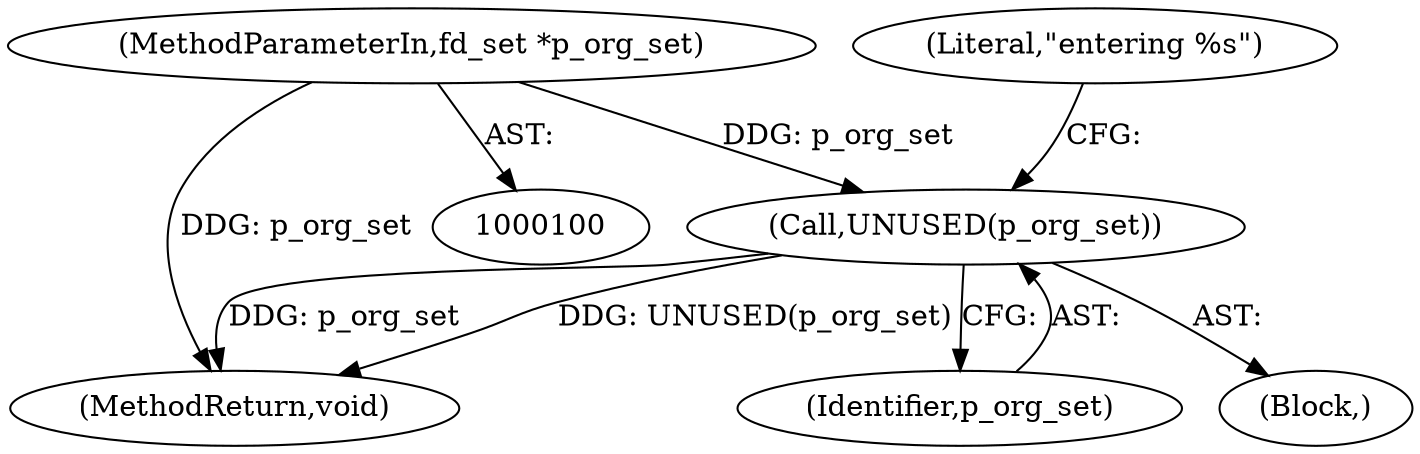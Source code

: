 digraph "0_Android_472271b153c5dc53c28beac55480a8d8434b2d5c_18@pointer" {
"1000104" [label="(Call,UNUSED(p_org_set))"];
"1000102" [label="(MethodParameterIn,fd_set *p_org_set)"];
"1000107" [label="(Literal,\"entering %s\")"];
"1000252" [label="(MethodReturn,void)"];
"1000104" [label="(Call,UNUSED(p_org_set))"];
"1000105" [label="(Identifier,p_org_set)"];
"1000103" [label="(Block,)"];
"1000102" [label="(MethodParameterIn,fd_set *p_org_set)"];
"1000104" -> "1000103"  [label="AST: "];
"1000104" -> "1000105"  [label="CFG: "];
"1000105" -> "1000104"  [label="AST: "];
"1000107" -> "1000104"  [label="CFG: "];
"1000104" -> "1000252"  [label="DDG: UNUSED(p_org_set)"];
"1000104" -> "1000252"  [label="DDG: p_org_set"];
"1000102" -> "1000104"  [label="DDG: p_org_set"];
"1000102" -> "1000100"  [label="AST: "];
"1000102" -> "1000252"  [label="DDG: p_org_set"];
}
